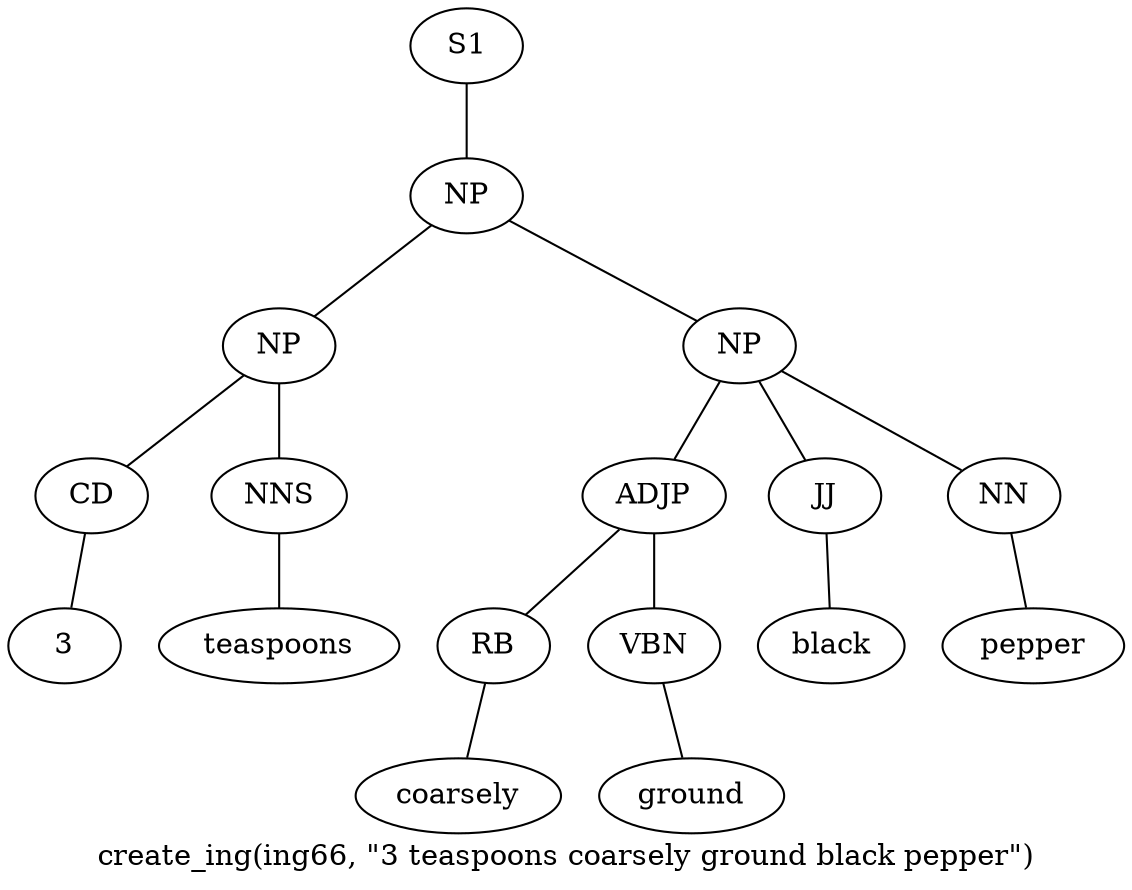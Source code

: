 graph SyntaxGraph {
	label = "create_ing(ing66, \"3 teaspoons coarsely ground black pepper\")";
	Node0 [label="S1"];
	Node1 [label="NP"];
	Node2 [label="NP"];
	Node3 [label="CD"];
	Node4 [label="3"];
	Node5 [label="NNS"];
	Node6 [label="teaspoons"];
	Node7 [label="NP"];
	Node8 [label="ADJP"];
	Node9 [label="RB"];
	Node10 [label="coarsely"];
	Node11 [label="VBN"];
	Node12 [label="ground"];
	Node13 [label="JJ"];
	Node14 [label="black"];
	Node15 [label="NN"];
	Node16 [label="pepper"];

	Node0 -- Node1;
	Node1 -- Node2;
	Node1 -- Node7;
	Node2 -- Node3;
	Node2 -- Node5;
	Node3 -- Node4;
	Node5 -- Node6;
	Node7 -- Node8;
	Node7 -- Node13;
	Node7 -- Node15;
	Node8 -- Node9;
	Node8 -- Node11;
	Node9 -- Node10;
	Node11 -- Node12;
	Node13 -- Node14;
	Node15 -- Node16;
}